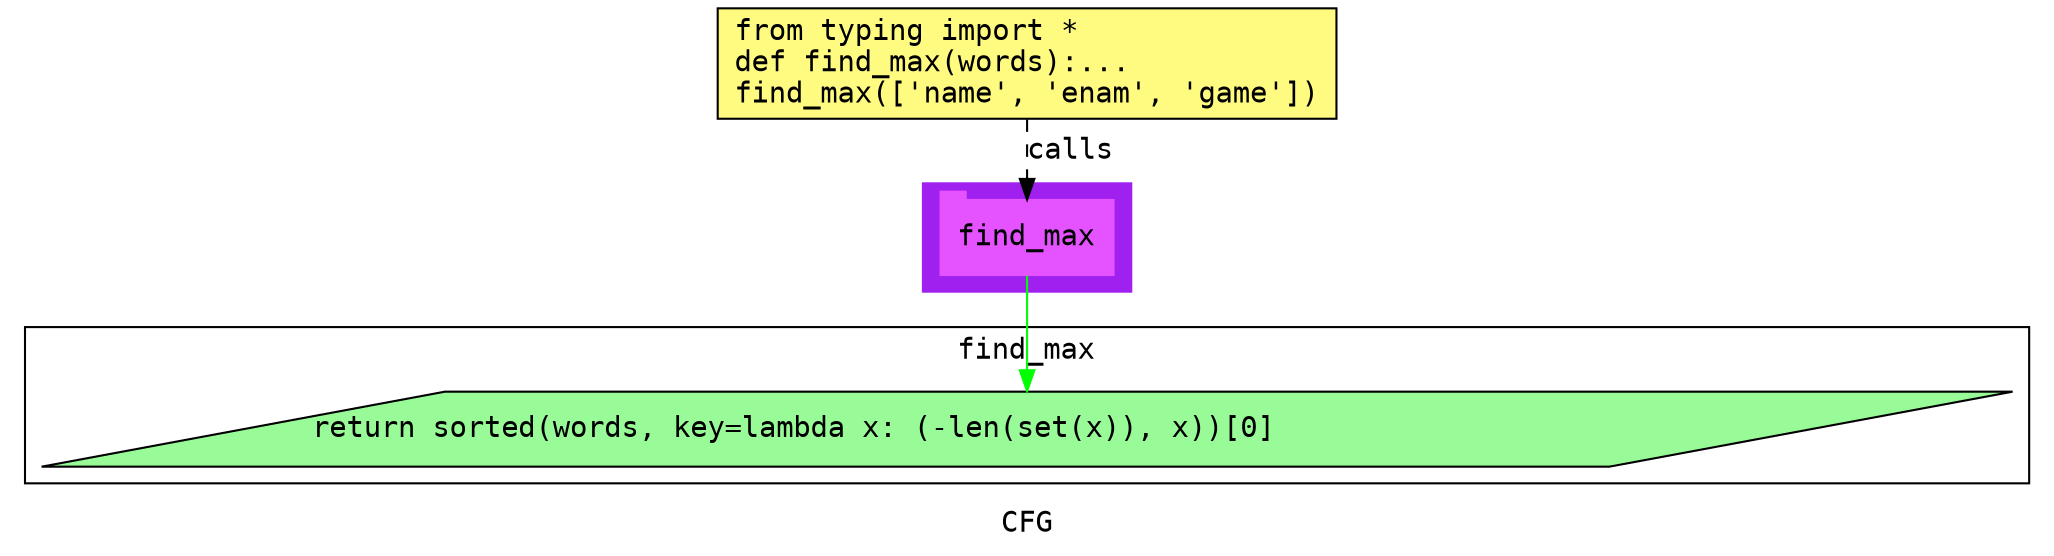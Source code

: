 digraph cluster324CFG {
	graph [bb="0,0,944,259",
		compound=True,
		fontname="DejaVu Sans Mono",
		label=CFG,
		lheight=0.21,
		lp="472,11.5",
		lwidth=0.35,
		pack=False,
		rankdir=TB,
		ranksep=0.02
	];
	node [fontname="DejaVu Sans Mono",
		label="\N"
	];
	edge [fontname="DejaVu Sans Mono"];
	subgraph cluster_1 {
		graph [bb="422,123,522,175",
			color=purple,
			compound=true,
			fontname="DejaVu Sans Mono",
			label="",
			rankdir=TB,
			ranksep=0.02,
			shape=tab,
			style=filled
		];
		node [fontname="DejaVu Sans Mono"];
		edge [fontname="DejaVu Sans Mono"];
		6	[color="#E552FF",
			height=0.5,
			label=find_max,
			linenum="[7]",
			pos="472,149",
			shape=tab,
			style=filled,
			width=1.1528];
	}
	subgraph cluster4find_max {
		graph [bb="8,31,936,106",
			compound=True,
			fontname="DejaVu Sans Mono",
			label=find_max,
			lheight=0.21,
			lp="472,94.5",
			lwidth=0.93,
			pack=False,
			rankdir=TB,
			ranksep=0.02
		];
		node [fontname="DejaVu Sans Mono"];
		edge [fontname="DejaVu Sans Mono"];
		3	[fillcolor="#98fb98",
			height=0.5,
			label="return sorted(words, key=lambda x: (-len(set(x)), x))[0]\l",
			linenum="[5]",
			pos="472,57",
			shape=parallelogram,
			style="filled,solid",
			width=12.679];
	}
	1	[fillcolor="#FFFB81",
		height=0.73611,
		label="from typing import *\ldef find_max(words):...\lfind_max(['name', 'enam', 'game'])\l",
		linenum="[1]",
		pos="472,232.5",
		shape=rectangle,
		style="filled,solid",
		width=4.125];
	1 -> 6	[label=calls,
		lp="493,190.5",
		pos="e,472,167.13 472,205.71 472,196.66 472,186.47 472,177.3",
		style=dashed];
	6 -> 3	[color=green,
		pos="e,472,75.3 472,130.65 472,117.82 472,100.11 472,85.381"];
}

